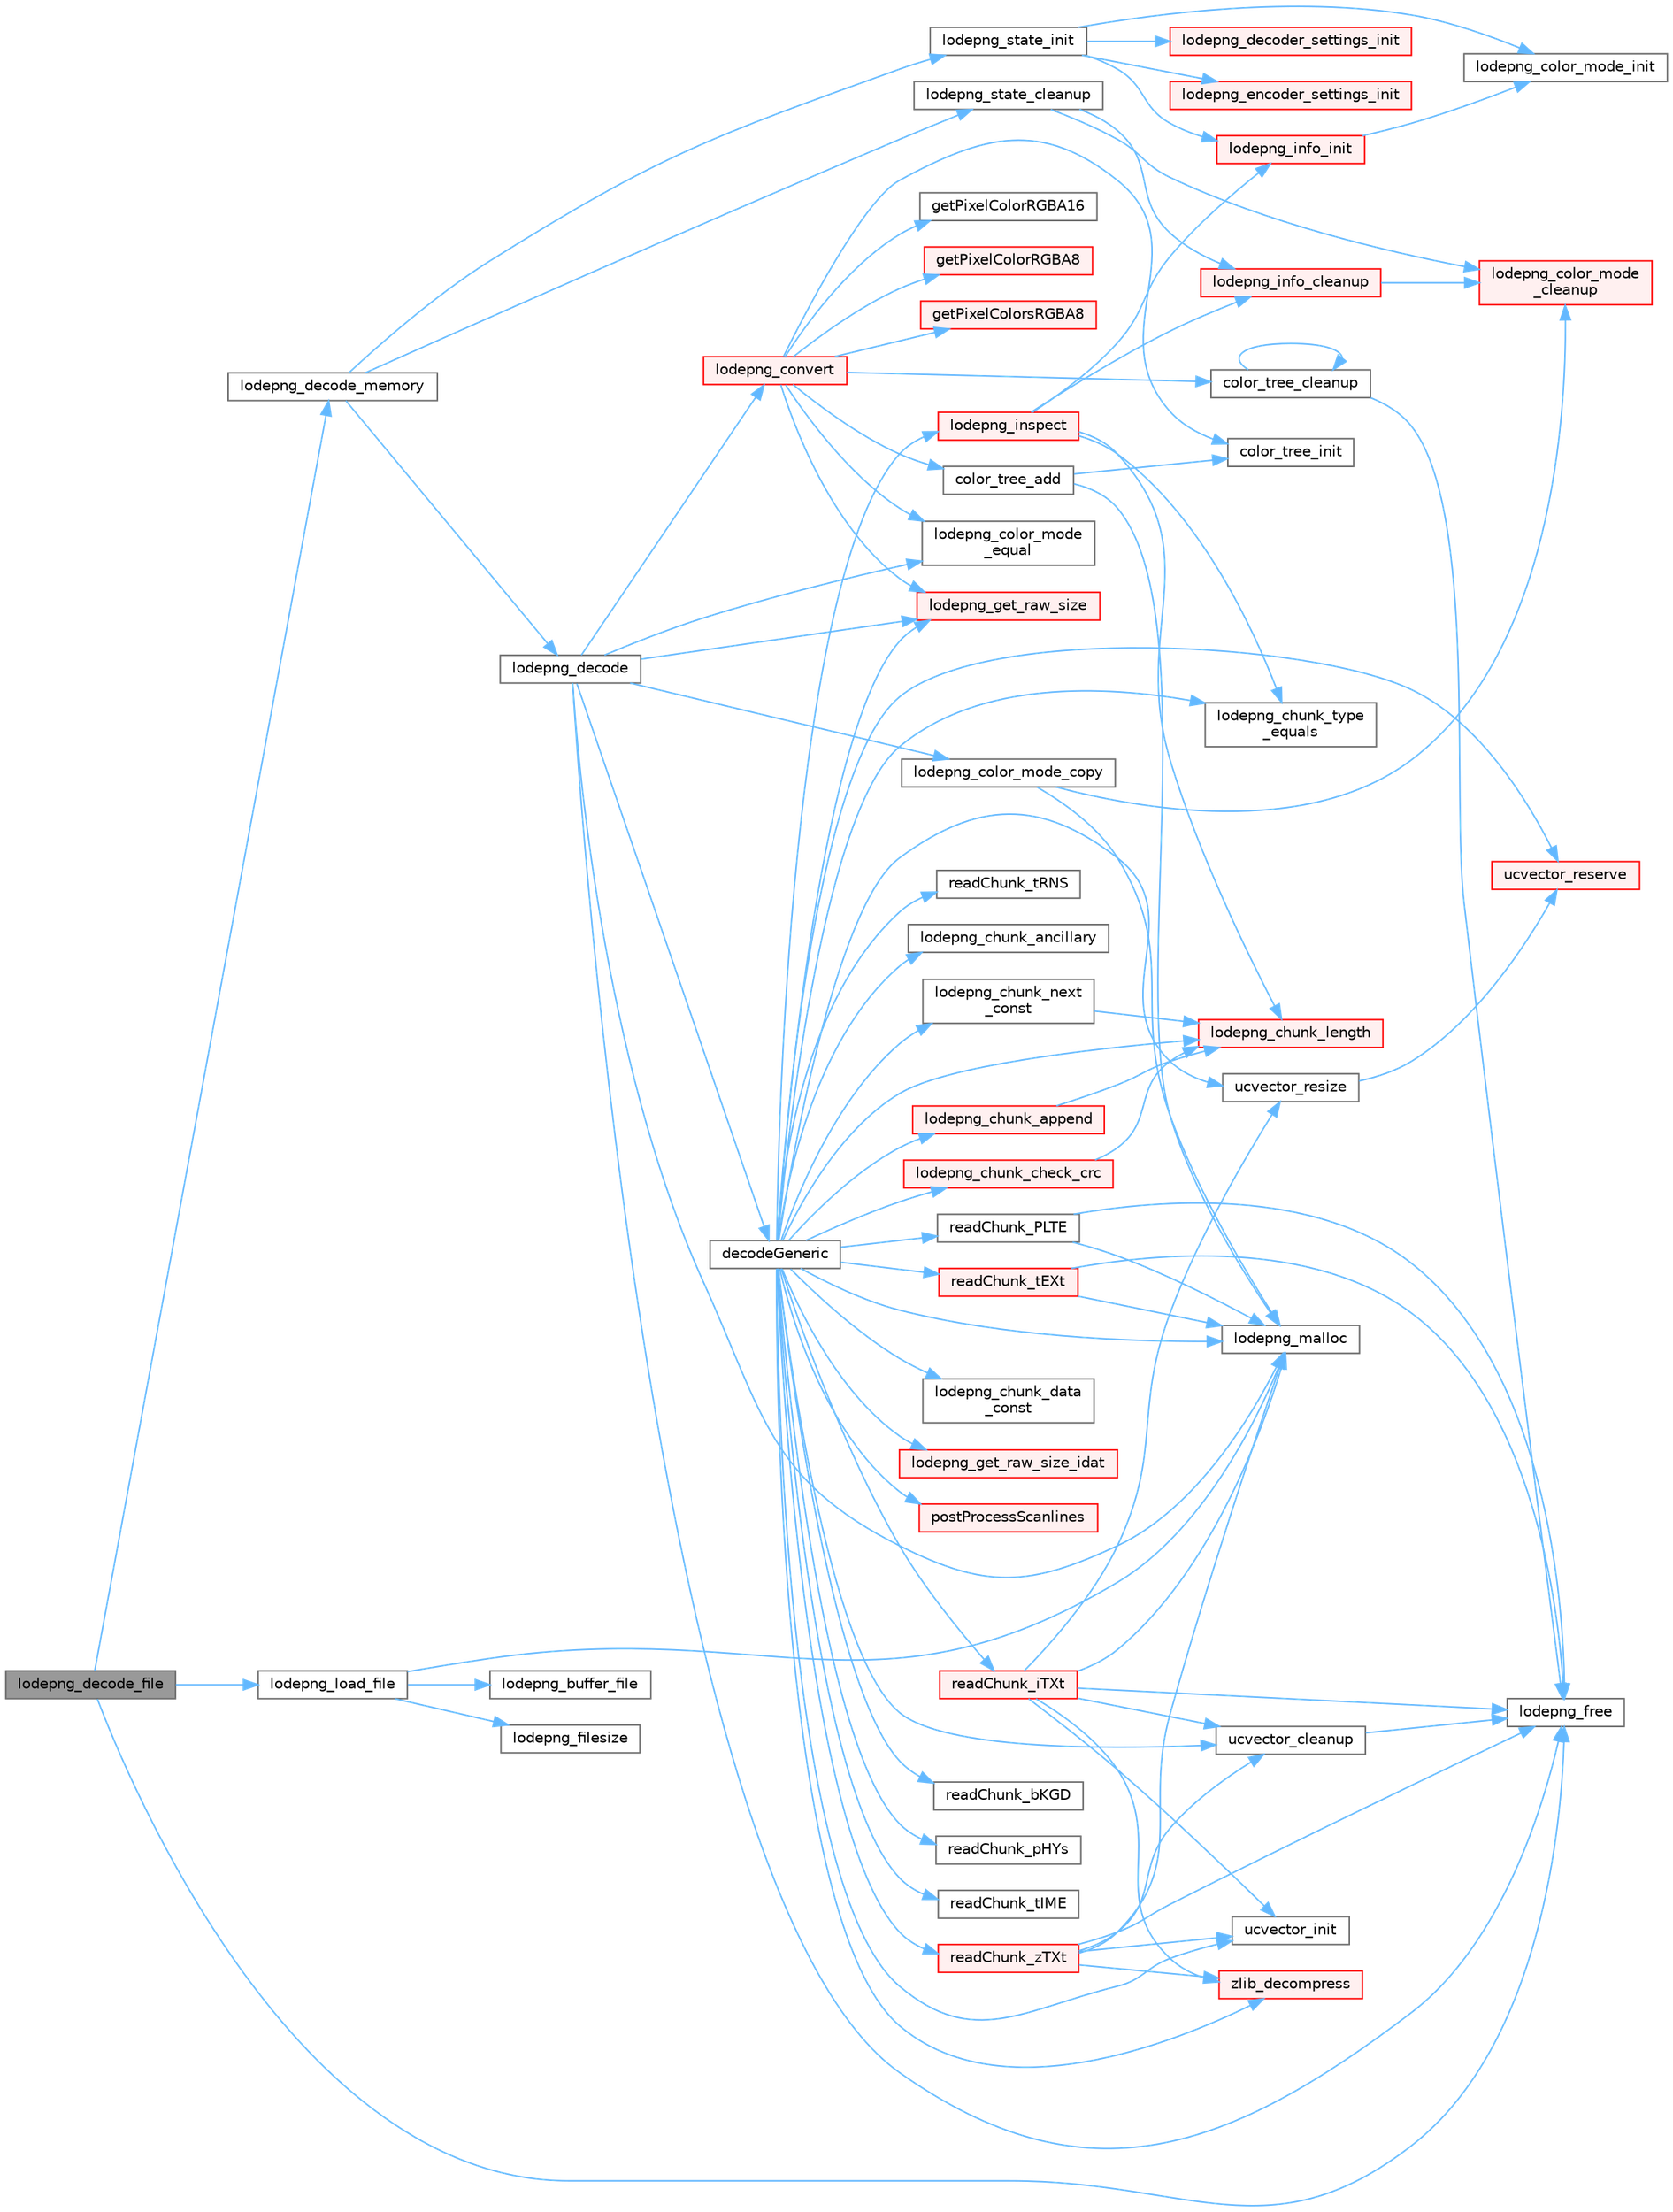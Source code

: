 digraph "lodepng_decode_file"
{
 // LATEX_PDF_SIZE
  bgcolor="transparent";
  edge [fontname=Helvetica,fontsize=10,labelfontname=Helvetica,labelfontsize=10];
  node [fontname=Helvetica,fontsize=10,shape=box,height=0.2,width=0.4];
  rankdir="LR";
  Node1 [id="Node000001",label="lodepng_decode_file",height=0.2,width=0.4,color="gray40", fillcolor="grey60", style="filled", fontcolor="black",tooltip=" "];
  Node1 -> Node2 [id="edge88_Node000001_Node000002",color="steelblue1",style="solid",tooltip=" "];
  Node2 [id="Node000002",label="lodepng_decode_memory",height=0.2,width=0.4,color="grey40", fillcolor="white", style="filled",URL="$lodepng_8cpp.html#a623138ad43ce7eae0346e4324ba1f14e",tooltip=" "];
  Node2 -> Node3 [id="edge89_Node000002_Node000003",color="steelblue1",style="solid",tooltip=" "];
  Node3 [id="Node000003",label="lodepng_decode",height=0.2,width=0.4,color="grey40", fillcolor="white", style="filled",URL="$lodepng_8cpp.html#a70adabd588a9a27dcc9eb4322f6c3b3f",tooltip=" "];
  Node3 -> Node4 [id="edge90_Node000003_Node000004",color="steelblue1",style="solid",tooltip=" "];
  Node4 [id="Node000004",label="decodeGeneric",height=0.2,width=0.4,color="grey40", fillcolor="white", style="filled",URL="$lodepng_8cpp.html#a8a00ea9640614259d37a92c655219554",tooltip=" "];
  Node4 -> Node5 [id="edge91_Node000004_Node000005",color="steelblue1",style="solid",tooltip=" "];
  Node5 [id="Node000005",label="lodepng_chunk_ancillary",height=0.2,width=0.4,color="grey40", fillcolor="white", style="filled",URL="$lodepng_8cpp.html#aabe8616184aa2adaa2a74ad989e6fb41",tooltip=" "];
  Node4 -> Node6 [id="edge92_Node000004_Node000006",color="steelblue1",style="solid",tooltip=" "];
  Node6 [id="Node000006",label="lodepng_chunk_append",height=0.2,width=0.4,color="red", fillcolor="#FFF0F0", style="filled",URL="$lodepng_8cpp.html#a865c89cf0456b876e3bd5698bc910336",tooltip=" "];
  Node6 -> Node7 [id="edge93_Node000006_Node000007",color="steelblue1",style="solid",tooltip=" "];
  Node7 [id="Node000007",label="lodepng_chunk_length",height=0.2,width=0.4,color="red", fillcolor="#FFF0F0", style="filled",URL="$lodepng_8cpp.html#ad52897a6aecee7dde053c468c6bedda2",tooltip=" "];
  Node4 -> Node10 [id="edge94_Node000004_Node000010",color="steelblue1",style="solid",tooltip=" "];
  Node10 [id="Node000010",label="lodepng_chunk_check_crc",height=0.2,width=0.4,color="red", fillcolor="#FFF0F0", style="filled",URL="$lodepng_8cpp.html#a02091d970921c7b94c4e63821785f97a",tooltip=" "];
  Node10 -> Node7 [id="edge95_Node000010_Node000007",color="steelblue1",style="solid",tooltip=" "];
  Node4 -> Node12 [id="edge96_Node000004_Node000012",color="steelblue1",style="solid",tooltip=" "];
  Node12 [id="Node000012",label="lodepng_chunk_data\l_const",height=0.2,width=0.4,color="grey40", fillcolor="white", style="filled",URL="$lodepng_8cpp.html#a5e315b2a33544b8877e432adcc09e8e0",tooltip=" "];
  Node4 -> Node7 [id="edge97_Node000004_Node000007",color="steelblue1",style="solid",tooltip=" "];
  Node4 -> Node13 [id="edge98_Node000004_Node000013",color="steelblue1",style="solid",tooltip=" "];
  Node13 [id="Node000013",label="lodepng_chunk_next\l_const",height=0.2,width=0.4,color="grey40", fillcolor="white", style="filled",URL="$lodepng_8cpp.html#a3a821ed29e172e8f19848408599c75cf",tooltip=" "];
  Node13 -> Node7 [id="edge99_Node000013_Node000007",color="steelblue1",style="solid",tooltip=" "];
  Node4 -> Node14 [id="edge100_Node000004_Node000014",color="steelblue1",style="solid",tooltip=" "];
  Node14 [id="Node000014",label="lodepng_chunk_type\l_equals",height=0.2,width=0.4,color="grey40", fillcolor="white", style="filled",URL="$lodepng_8cpp.html#a5153305d442f8332326ef332316b06be",tooltip=" "];
  Node4 -> Node15 [id="edge101_Node000004_Node000015",color="steelblue1",style="solid",tooltip=" "];
  Node15 [id="Node000015",label="lodepng_get_raw_size",height=0.2,width=0.4,color="red", fillcolor="#FFF0F0", style="filled",URL="$lodepng_8cpp.html#a5861bf2c5a7c8976ea2dd6d21e8d58bd",tooltip=" "];
  Node4 -> Node19 [id="edge102_Node000004_Node000019",color="steelblue1",style="solid",tooltip=" "];
  Node19 [id="Node000019",label="lodepng_get_raw_size_idat",height=0.2,width=0.4,color="red", fillcolor="#FFF0F0", style="filled",URL="$lodepng_8cpp.html#abd86de60af830d70e54ec9d4bd9acb3b",tooltip=" "];
  Node4 -> Node20 [id="edge103_Node000004_Node000020",color="steelblue1",style="solid",tooltip=" "];
  Node20 [id="Node000020",label="lodepng_inspect",height=0.2,width=0.4,color="red", fillcolor="#FFF0F0", style="filled",URL="$lodepng_8cpp.html#a0bee70fa0a93ca4463b35a3ceb9910e3",tooltip=" "];
  Node20 -> Node7 [id="edge104_Node000020_Node000007",color="steelblue1",style="solid",tooltip=" "];
  Node20 -> Node14 [id="edge105_Node000020_Node000014",color="steelblue1",style="solid",tooltip=" "];
  Node20 -> Node22 [id="edge106_Node000020_Node000022",color="steelblue1",style="solid",tooltip=" "];
  Node22 [id="Node000022",label="lodepng_info_cleanup",height=0.2,width=0.4,color="red", fillcolor="#FFF0F0", style="filled",URL="$lodepng_8cpp.html#ad4b9dc33569e24062e077f5a69ead178",tooltip=" "];
  Node22 -> Node23 [id="edge107_Node000022_Node000023",color="steelblue1",style="solid",tooltip=" "];
  Node23 [id="Node000023",label="lodepng_color_mode\l_cleanup",height=0.2,width=0.4,color="red", fillcolor="#FFF0F0", style="filled",URL="$lodepng_8cpp.html#ab1c7709a984d5842ab314cf5d2dc2dcc",tooltip=" "];
  Node20 -> Node30 [id="edge108_Node000020_Node000030",color="steelblue1",style="solid",tooltip=" "];
  Node30 [id="Node000030",label="lodepng_info_init",height=0.2,width=0.4,color="red", fillcolor="#FFF0F0", style="filled",URL="$lodepng_8cpp.html#ae50c1ddde2fa8004b46da433f3e20974",tooltip=" "];
  Node30 -> Node31 [id="edge109_Node000030_Node000031",color="steelblue1",style="solid",tooltip=" "];
  Node31 [id="Node000031",label="lodepng_color_mode_init",height=0.2,width=0.4,color="grey40", fillcolor="white", style="filled",URL="$lodepng_8cpp.html#a66345d4cdab130c6cbd3166d7a0a5257",tooltip=" "];
  Node4 -> Node35 [id="edge110_Node000004_Node000035",color="steelblue1",style="solid",tooltip=" "];
  Node35 [id="Node000035",label="lodepng_malloc",height=0.2,width=0.4,color="grey40", fillcolor="white", style="filled",URL="$lodepng_8cpp.html#a15c8edd4f42cb9696d8f837113af9d30",tooltip=" "];
  Node4 -> Node36 [id="edge111_Node000004_Node000036",color="steelblue1",style="solid",tooltip=" "];
  Node36 [id="Node000036",label="postProcessScanlines",height=0.2,width=0.4,color="red", fillcolor="#FFF0F0", style="filled",URL="$lodepng_8cpp.html#a0dd02ca1504cab05af1e059978fb5246",tooltip=" "];
  Node4 -> Node46 [id="edge112_Node000004_Node000046",color="steelblue1",style="solid",tooltip=" "];
  Node46 [id="Node000046",label="readChunk_bKGD",height=0.2,width=0.4,color="grey40", fillcolor="white", style="filled",URL="$lodepng_8cpp.html#ae87caf20dd66924a8cdf142e5ab8e7ea",tooltip=" "];
  Node4 -> Node47 [id="edge113_Node000004_Node000047",color="steelblue1",style="solid",tooltip=" "];
  Node47 [id="Node000047",label="readChunk_iTXt",height=0.2,width=0.4,color="red", fillcolor="#FFF0F0", style="filled",URL="$lodepng_8cpp.html#a47a9d1ff468dfbaff7748f017c3d346c",tooltip=" "];
  Node47 -> Node25 [id="edge114_Node000047_Node000025",color="steelblue1",style="solid",tooltip=" "];
  Node25 [id="Node000025",label="lodepng_free",height=0.2,width=0.4,color="grey40", fillcolor="white", style="filled",URL="$lodepng_8cpp.html#a5cabd4078527ba33b78791fac7e8b15c",tooltip=" "];
  Node47 -> Node35 [id="edge115_Node000047_Node000035",color="steelblue1",style="solid",tooltip=" "];
  Node47 -> Node52 [id="edge116_Node000047_Node000052",color="steelblue1",style="solid",tooltip=" "];
  Node52 [id="Node000052",label="ucvector_cleanup",height=0.2,width=0.4,color="grey40", fillcolor="white", style="filled",URL="$lodepng_8cpp.html#ad689bf84470238e26b01524631d778ec",tooltip=" "];
  Node52 -> Node25 [id="edge117_Node000052_Node000025",color="steelblue1",style="solid",tooltip=" "];
  Node47 -> Node53 [id="edge118_Node000047_Node000053",color="steelblue1",style="solid",tooltip=" "];
  Node53 [id="Node000053",label="ucvector_init",height=0.2,width=0.4,color="grey40", fillcolor="white", style="filled",URL="$lodepng_8cpp.html#a1b58c07819eec4ff7e903138c08eb502",tooltip=" "];
  Node47 -> Node55 [id="edge119_Node000047_Node000055",color="steelblue1",style="solid",tooltip=" "];
  Node55 [id="Node000055",label="ucvector_resize",height=0.2,width=0.4,color="grey40", fillcolor="white", style="filled",URL="$lodepng_8cpp.html#ae4e2da90ae4abb858852f211eb28d622",tooltip=" "];
  Node55 -> Node56 [id="edge120_Node000055_Node000056",color="steelblue1",style="solid",tooltip=" "];
  Node56 [id="Node000056",label="ucvector_reserve",height=0.2,width=0.4,color="red", fillcolor="#FFF0F0", style="filled",URL="$lodepng_8cpp.html#ac03e508691c2826ee4065627465ccb4a",tooltip=" "];
  Node47 -> Node57 [id="edge121_Node000047_Node000057",color="steelblue1",style="solid",tooltip=" "];
  Node57 [id="Node000057",label="zlib_decompress",height=0.2,width=0.4,color="red", fillcolor="#FFF0F0", style="filled",URL="$lodepng_8cpp.html#ae06154c06600720b6c5727ba57519c36",tooltip=" "];
  Node4 -> Node84 [id="edge122_Node000004_Node000084",color="steelblue1",style="solid",tooltip=" "];
  Node84 [id="Node000084",label="readChunk_pHYs",height=0.2,width=0.4,color="grey40", fillcolor="white", style="filled",URL="$lodepng_8cpp.html#af37ead0521e128d15f14e28237a07e91",tooltip=" "];
  Node4 -> Node85 [id="edge123_Node000004_Node000085",color="steelblue1",style="solid",tooltip=" "];
  Node85 [id="Node000085",label="readChunk_PLTE",height=0.2,width=0.4,color="grey40", fillcolor="white", style="filled",URL="$lodepng_8cpp.html#aae793be5b27e93933301f1213967efd5",tooltip=" "];
  Node85 -> Node25 [id="edge124_Node000085_Node000025",color="steelblue1",style="solid",tooltip=" "];
  Node85 -> Node35 [id="edge125_Node000085_Node000035",color="steelblue1",style="solid",tooltip=" "];
  Node4 -> Node86 [id="edge126_Node000004_Node000086",color="steelblue1",style="solid",tooltip=" "];
  Node86 [id="Node000086",label="readChunk_tEXt",height=0.2,width=0.4,color="red", fillcolor="#FFF0F0", style="filled",URL="$lodepng_8cpp.html#a303d52cc646ea50af9c84d18a69033b4",tooltip=" "];
  Node86 -> Node25 [id="edge127_Node000086_Node000025",color="steelblue1",style="solid",tooltip=" "];
  Node86 -> Node35 [id="edge128_Node000086_Node000035",color="steelblue1",style="solid",tooltip=" "];
  Node4 -> Node88 [id="edge129_Node000004_Node000088",color="steelblue1",style="solid",tooltip=" "];
  Node88 [id="Node000088",label="readChunk_tIME",height=0.2,width=0.4,color="grey40", fillcolor="white", style="filled",URL="$lodepng_8cpp.html#af68e84a1195f275f37e09896985bed96",tooltip=" "];
  Node4 -> Node89 [id="edge130_Node000004_Node000089",color="steelblue1",style="solid",tooltip=" "];
  Node89 [id="Node000089",label="readChunk_tRNS",height=0.2,width=0.4,color="grey40", fillcolor="white", style="filled",URL="$lodepng_8cpp.html#a225d94ed715bb608c813059236fbf72a",tooltip=" "];
  Node4 -> Node90 [id="edge131_Node000004_Node000090",color="steelblue1",style="solid",tooltip=" "];
  Node90 [id="Node000090",label="readChunk_zTXt",height=0.2,width=0.4,color="red", fillcolor="#FFF0F0", style="filled",URL="$lodepng_8cpp.html#a3bb6b3845f0f74daf94074e66af29da1",tooltip=" "];
  Node90 -> Node25 [id="edge132_Node000090_Node000025",color="steelblue1",style="solid",tooltip=" "];
  Node90 -> Node35 [id="edge133_Node000090_Node000035",color="steelblue1",style="solid",tooltip=" "];
  Node90 -> Node52 [id="edge134_Node000090_Node000052",color="steelblue1",style="solid",tooltip=" "];
  Node90 -> Node53 [id="edge135_Node000090_Node000053",color="steelblue1",style="solid",tooltip=" "];
  Node90 -> Node57 [id="edge136_Node000090_Node000057",color="steelblue1",style="solid",tooltip=" "];
  Node4 -> Node52 [id="edge137_Node000004_Node000052",color="steelblue1",style="solid",tooltip=" "];
  Node4 -> Node53 [id="edge138_Node000004_Node000053",color="steelblue1",style="solid",tooltip=" "];
  Node4 -> Node56 [id="edge139_Node000004_Node000056",color="steelblue1",style="solid",tooltip=" "];
  Node4 -> Node55 [id="edge140_Node000004_Node000055",color="steelblue1",style="solid",tooltip=" "];
  Node4 -> Node57 [id="edge141_Node000004_Node000057",color="steelblue1",style="solid",tooltip=" "];
  Node3 -> Node91 [id="edge142_Node000003_Node000091",color="steelblue1",style="solid",tooltip=" "];
  Node91 [id="Node000091",label="lodepng_color_mode_copy",height=0.2,width=0.4,color="grey40", fillcolor="white", style="filled",URL="$lodepng_8cpp.html#a7801819a161b96f65259680126e270f1",tooltip=" "];
  Node91 -> Node23 [id="edge143_Node000091_Node000023",color="steelblue1",style="solid",tooltip=" "];
  Node91 -> Node35 [id="edge144_Node000091_Node000035",color="steelblue1",style="solid",tooltip=" "];
  Node3 -> Node92 [id="edge145_Node000003_Node000092",color="steelblue1",style="solid",tooltip=" "];
  Node92 [id="Node000092",label="lodepng_color_mode\l_equal",height=0.2,width=0.4,color="grey40", fillcolor="white", style="filled",URL="$lodepng_8cpp.html#aa2781df4d5704a3daa132056d411dbd5",tooltip=" "];
  Node3 -> Node93 [id="edge146_Node000003_Node000093",color="steelblue1",style="solid",tooltip=" "];
  Node93 [id="Node000093",label="lodepng_convert",height=0.2,width=0.4,color="red", fillcolor="#FFF0F0", style="filled",URL="$lodepng_8cpp.html#abd20ba96aa7a2e3d782204c604baab09",tooltip=" "];
  Node93 -> Node94 [id="edge147_Node000093_Node000094",color="steelblue1",style="solid",tooltip=" "];
  Node94 [id="Node000094",label="color_tree_add",height=0.2,width=0.4,color="grey40", fillcolor="white", style="filled",URL="$lodepng_8cpp.html#aa46975c6bbcf93a68f6b62253f3caf1e",tooltip=" "];
  Node94 -> Node95 [id="edge148_Node000094_Node000095",color="steelblue1",style="solid",tooltip=" "];
  Node95 [id="Node000095",label="color_tree_init",height=0.2,width=0.4,color="grey40", fillcolor="white", style="filled",URL="$lodepng_8cpp.html#aa74699e8ee61d176da398bb2e3b90bb2",tooltip=" "];
  Node94 -> Node35 [id="edge149_Node000094_Node000035",color="steelblue1",style="solid",tooltip=" "];
  Node93 -> Node96 [id="edge150_Node000093_Node000096",color="steelblue1",style="solid",tooltip=" "];
  Node96 [id="Node000096",label="color_tree_cleanup",height=0.2,width=0.4,color="grey40", fillcolor="white", style="filled",URL="$lodepng_8cpp.html#a561706f2a518dd06d27bf0447ea3539d",tooltip=" "];
  Node96 -> Node96 [id="edge151_Node000096_Node000096",color="steelblue1",style="solid",tooltip=" "];
  Node96 -> Node25 [id="edge152_Node000096_Node000025",color="steelblue1",style="solid",tooltip=" "];
  Node93 -> Node95 [id="edge153_Node000093_Node000095",color="steelblue1",style="solid",tooltip=" "];
  Node93 -> Node97 [id="edge154_Node000093_Node000097",color="steelblue1",style="solid",tooltip=" "];
  Node97 [id="Node000097",label="getPixelColorRGBA16",height=0.2,width=0.4,color="grey40", fillcolor="white", style="filled",URL="$lodepng_8cpp.html#af0ee0fdc57a1031dbd0f003255e40993",tooltip=" "];
  Node93 -> Node98 [id="edge155_Node000093_Node000098",color="steelblue1",style="solid",tooltip=" "];
  Node98 [id="Node000098",label="getPixelColorRGBA8",height=0.2,width=0.4,color="red", fillcolor="#FFF0F0", style="filled",URL="$lodepng_8cpp.html#a42d17731df8bbf57cdc0979b54586940",tooltip=" "];
  Node93 -> Node100 [id="edge156_Node000093_Node000100",color="steelblue1",style="solid",tooltip=" "];
  Node100 [id="Node000100",label="getPixelColorsRGBA8",height=0.2,width=0.4,color="red", fillcolor="#FFF0F0", style="filled",URL="$lodepng_8cpp.html#a72f742318aa70cfe2ce8a8672aade055",tooltip=" "];
  Node93 -> Node92 [id="edge157_Node000093_Node000092",color="steelblue1",style="solid",tooltip=" "];
  Node93 -> Node15 [id="edge158_Node000093_Node000015",color="steelblue1",style="solid",tooltip=" "];
  Node3 -> Node25 [id="edge159_Node000003_Node000025",color="steelblue1",style="solid",tooltip=" "];
  Node3 -> Node15 [id="edge160_Node000003_Node000015",color="steelblue1",style="solid",tooltip=" "];
  Node3 -> Node35 [id="edge161_Node000003_Node000035",color="steelblue1",style="solid",tooltip=" "];
  Node2 -> Node105 [id="edge162_Node000002_Node000105",color="steelblue1",style="solid",tooltip=" "];
  Node105 [id="Node000105",label="lodepng_state_cleanup",height=0.2,width=0.4,color="grey40", fillcolor="white", style="filled",URL="$lodepng_8cpp.html#a74109bf9860e2eb4bfa872ab8cf0f000",tooltip=" "];
  Node105 -> Node23 [id="edge163_Node000105_Node000023",color="steelblue1",style="solid",tooltip=" "];
  Node105 -> Node22 [id="edge164_Node000105_Node000022",color="steelblue1",style="solid",tooltip=" "];
  Node2 -> Node106 [id="edge165_Node000002_Node000106",color="steelblue1",style="solid",tooltip=" "];
  Node106 [id="Node000106",label="lodepng_state_init",height=0.2,width=0.4,color="grey40", fillcolor="white", style="filled",URL="$lodepng_8cpp.html#ae3ee1eb944467fbbc1cf939328dd6a57",tooltip=" "];
  Node106 -> Node31 [id="edge166_Node000106_Node000031",color="steelblue1",style="solid",tooltip=" "];
  Node106 -> Node107 [id="edge167_Node000106_Node000107",color="steelblue1",style="solid",tooltip=" "];
  Node107 [id="Node000107",label="lodepng_decoder_settings_init",height=0.2,width=0.4,color="red", fillcolor="#FFF0F0", style="filled",URL="$lodepng_8cpp.html#a9220280c647e2a90a9b05d20038f1c6d",tooltip=" "];
  Node106 -> Node109 [id="edge168_Node000106_Node000109",color="steelblue1",style="solid",tooltip=" "];
  Node109 [id="Node000109",label="lodepng_encoder_settings_init",height=0.2,width=0.4,color="red", fillcolor="#FFF0F0", style="filled",URL="$lodepng_8cpp.html#a874763ad14a0c84d41d0819212407a5a",tooltip=" "];
  Node106 -> Node30 [id="edge169_Node000106_Node000030",color="steelblue1",style="solid",tooltip=" "];
  Node1 -> Node25 [id="edge170_Node000001_Node000025",color="steelblue1",style="solid",tooltip=" "];
  Node1 -> Node111 [id="edge171_Node000001_Node000111",color="steelblue1",style="solid",tooltip=" "];
  Node111 [id="Node000111",label="lodepng_load_file",height=0.2,width=0.4,color="grey40", fillcolor="white", style="filled",URL="$lodepng_8cpp.html#af0b16abca7a6a20ff4980e9f04374c90",tooltip=" "];
  Node111 -> Node112 [id="edge172_Node000111_Node000112",color="steelblue1",style="solid",tooltip=" "];
  Node112 [id="Node000112",label="lodepng_buffer_file",height=0.2,width=0.4,color="grey40", fillcolor="white", style="filled",URL="$lodepng_8cpp.html#a5cd49496bc6239b558f27365821e1603",tooltip=" "];
  Node111 -> Node113 [id="edge173_Node000111_Node000113",color="steelblue1",style="solid",tooltip=" "];
  Node113 [id="Node000113",label="lodepng_filesize",height=0.2,width=0.4,color="grey40", fillcolor="white", style="filled",URL="$lodepng_8cpp.html#aca73bd5f7496571e2c59a58a708c4de5",tooltip=" "];
  Node111 -> Node35 [id="edge174_Node000111_Node000035",color="steelblue1",style="solid",tooltip=" "];
}
